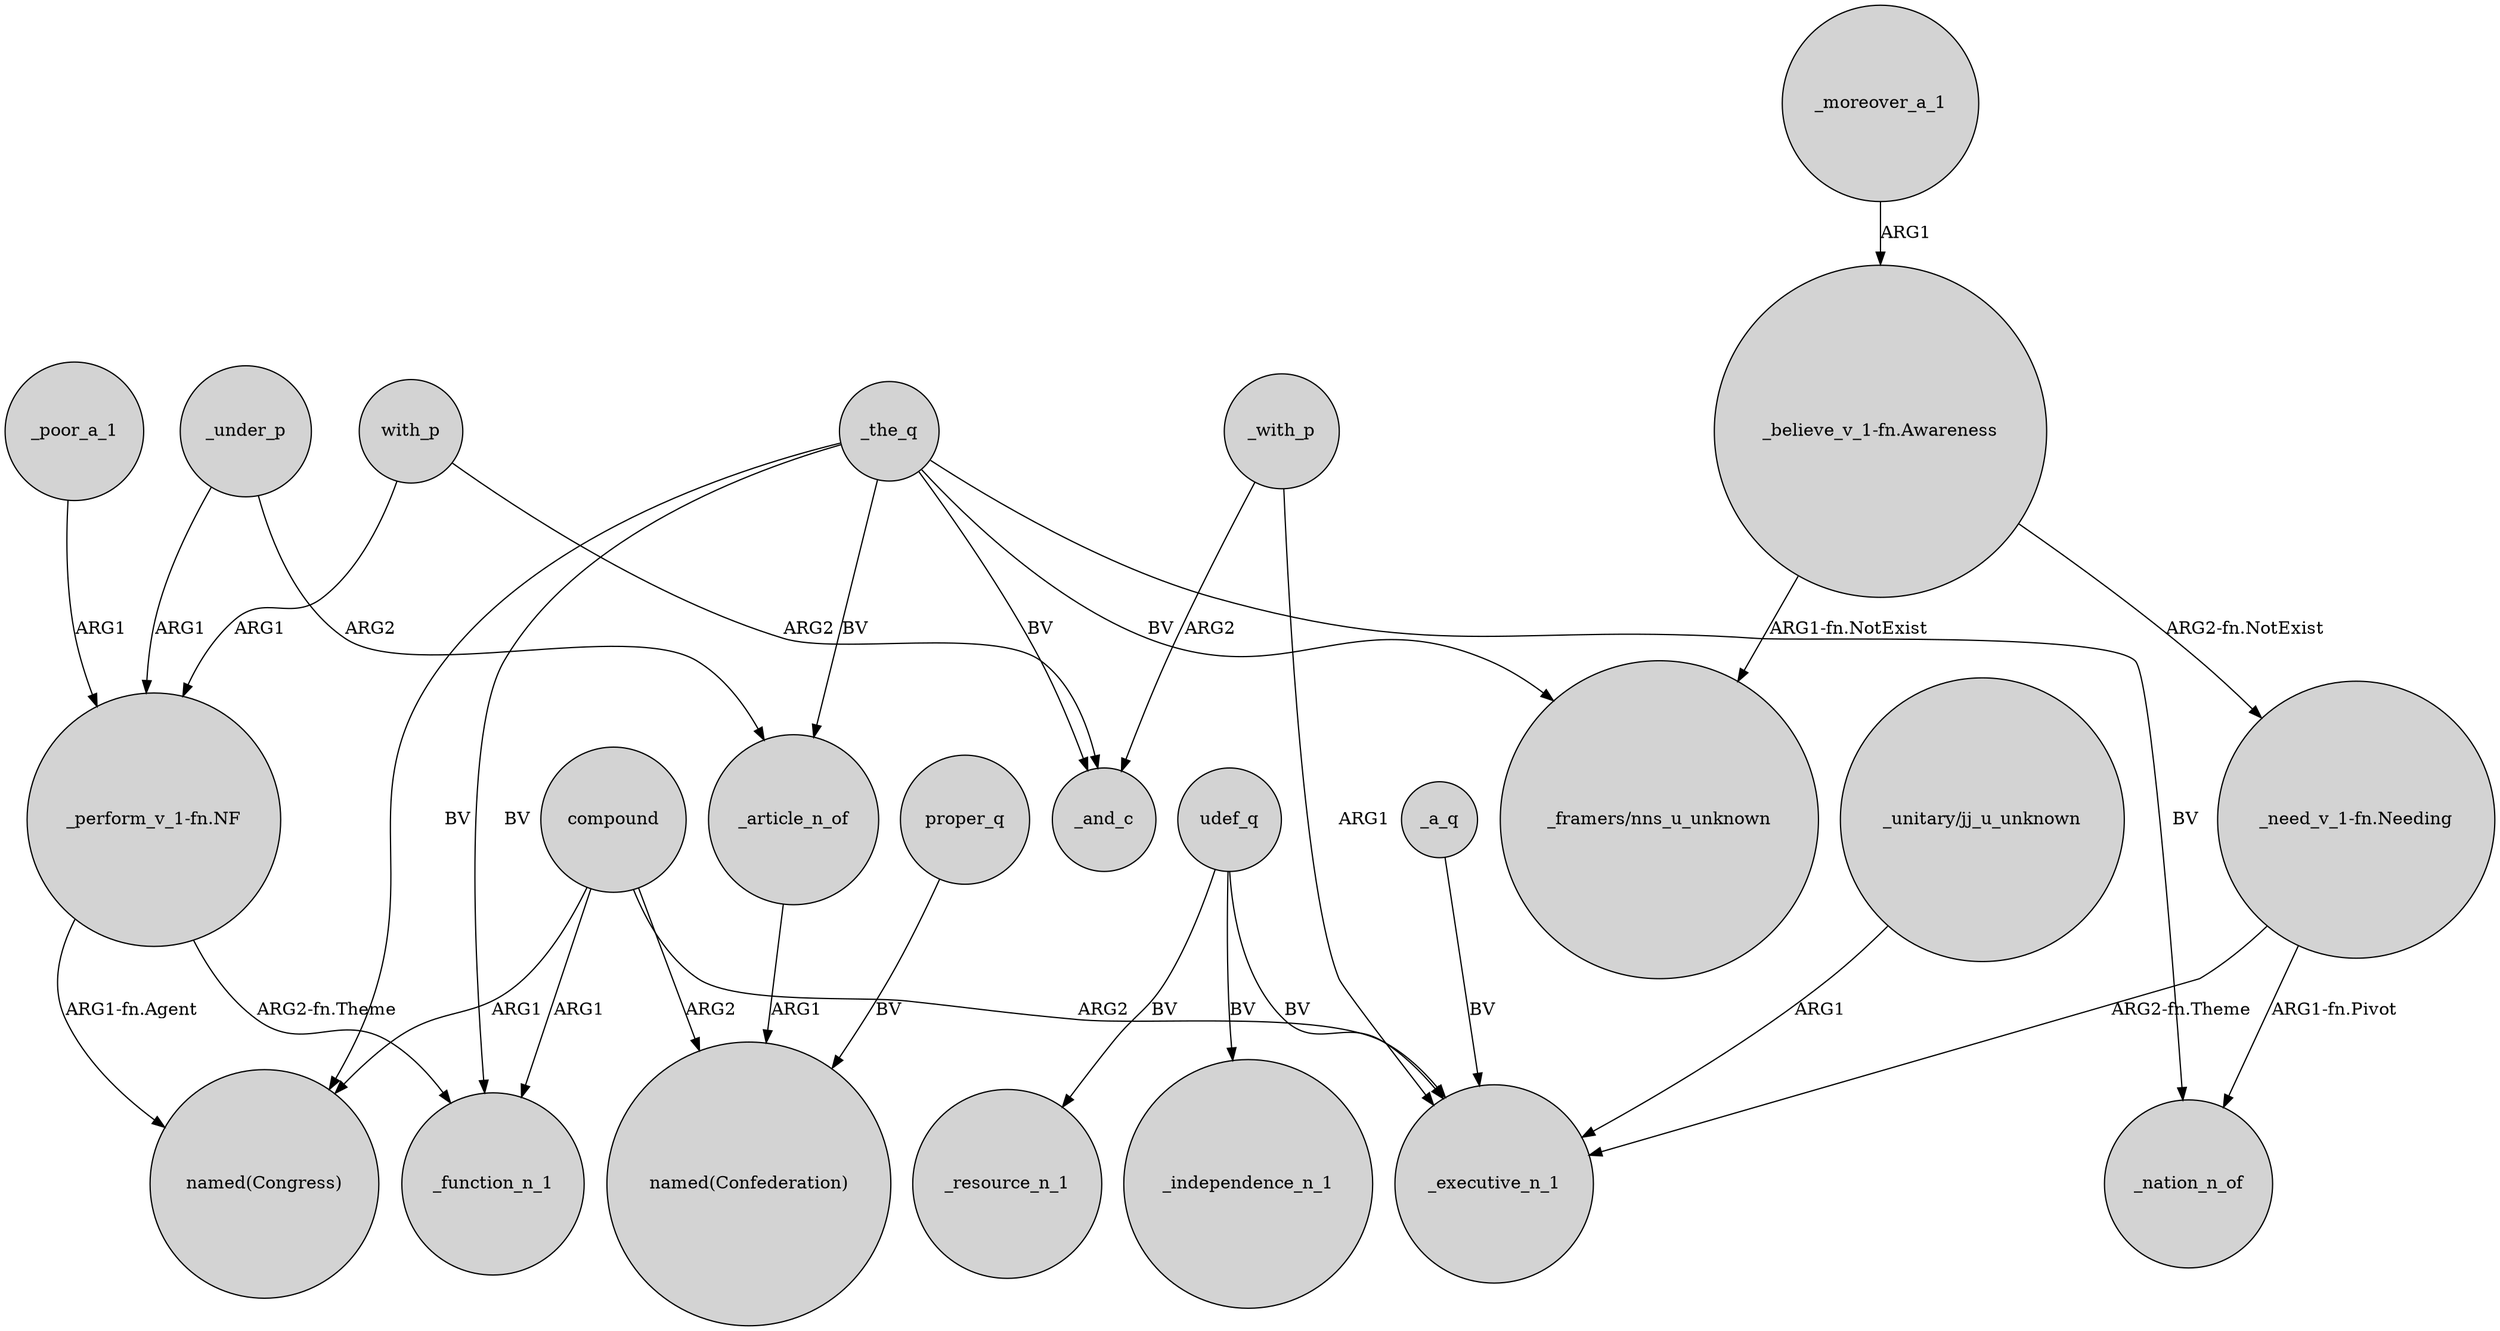 digraph {
	node [shape=circle style=filled]
	_with_p -> _and_c [label=ARG2]
	_the_q -> _and_c [label=BV]
	"_need_v_1-fn.Needing" -> _nation_n_of [label="ARG1-fn.Pivot"]
	udef_q -> _executive_n_1 [label=BV]
	"_believe_v_1-fn.Awareness" -> "_framers/nns_u_unknown" [label="ARG1-fn.NotExist"]
	"_perform_v_1-fn.NF" -> "named(Congress)" [label="ARG1-fn.Agent"]
	_under_p -> _article_n_of [label=ARG2]
	"_perform_v_1-fn.NF" -> _function_n_1 [label="ARG2-fn.Theme"]
	_article_n_of -> "named(Confederation)" [label=ARG1]
	_with_p -> _executive_n_1 [label=ARG1]
	"_need_v_1-fn.Needing" -> _executive_n_1 [label="ARG2-fn.Theme"]
	_under_p -> "_perform_v_1-fn.NF" [label=ARG1]
	_moreover_a_1 -> "_believe_v_1-fn.Awareness" [label=ARG1]
	compound -> "named(Congress)" [label=ARG1]
	udef_q -> _resource_n_1 [label=BV]
	_the_q -> _article_n_of [label=BV]
	_the_q -> _nation_n_of [label=BV]
	proper_q -> "named(Confederation)" [label=BV]
	compound -> _function_n_1 [label=ARG1]
	with_p -> _and_c [label=ARG2]
	udef_q -> _independence_n_1 [label=BV]
	_the_q -> _function_n_1 [label=BV]
	compound -> "named(Confederation)" [label=ARG2]
	_the_q -> "_framers/nns_u_unknown" [label=BV]
	_poor_a_1 -> "_perform_v_1-fn.NF" [label=ARG1]
	_a_q -> _executive_n_1 [label=BV]
	"_believe_v_1-fn.Awareness" -> "_need_v_1-fn.Needing" [label="ARG2-fn.NotExist"]
	compound -> _executive_n_1 [label=ARG2]
	"_unitary/jj_u_unknown" -> _executive_n_1 [label=ARG1]
	_the_q -> "named(Congress)" [label=BV]
	with_p -> "_perform_v_1-fn.NF" [label=ARG1]
}
